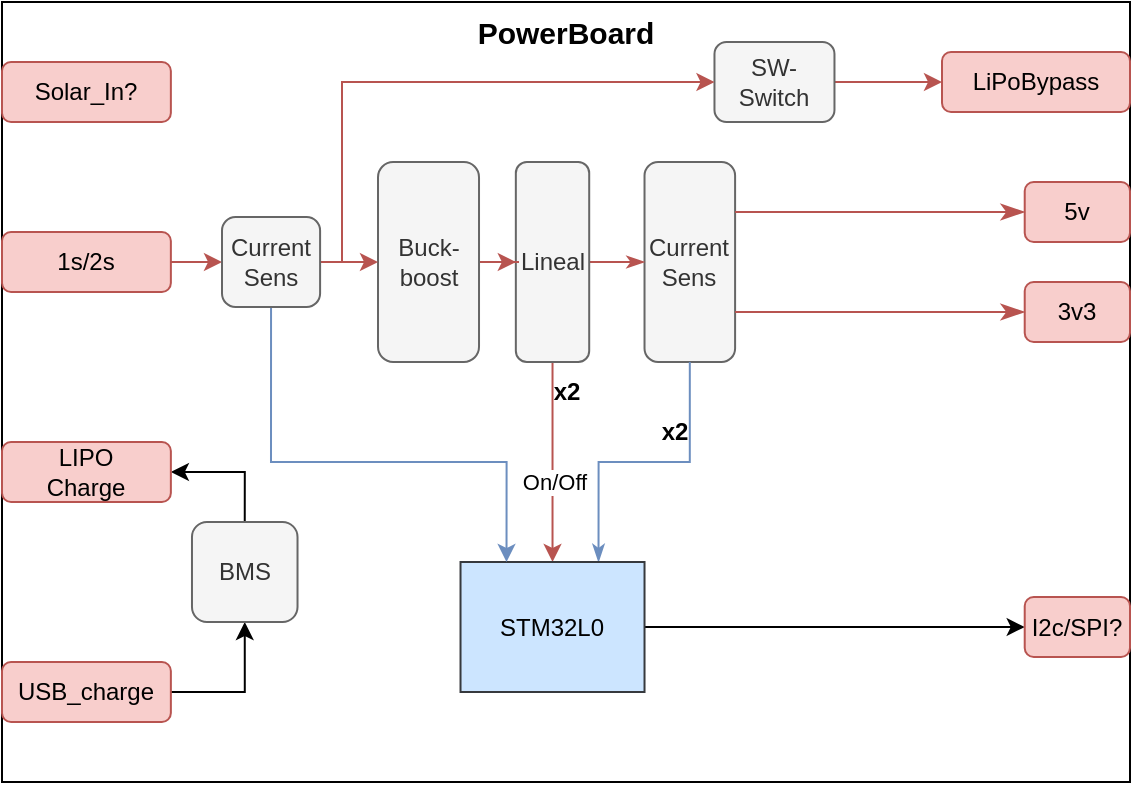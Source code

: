 <mxfile version="26.0.6">
  <diagram id="UOXN40VcB8J7U4mDUD6y" name="Página-1">
    <mxGraphModel dx="956" dy="530" grid="1" gridSize="10" guides="1" tooltips="1" connect="1" arrows="1" fold="1" page="1" pageScale="1" pageWidth="827" pageHeight="1169" math="0" shadow="0">
      <root>
        <mxCell id="0" />
        <mxCell id="1" parent="0" />
        <mxCell id="0vmlNwfWL53SqXTow_9W-1" value="PowerBoard" style="rounded=0;whiteSpace=wrap;html=1;container=1;verticalAlign=top;fontStyle=1;fontSize=15;" parent="1" vertex="1">
          <mxGeometry x="60" y="840" width="564" height="390" as="geometry">
            <mxRectangle x="100" y="940" width="288" height="170" as="alternateBounds" />
          </mxGeometry>
        </mxCell>
        <mxCell id="kVmouNj2UzlXap2N-P90-6" value="" style="edgeStyle=orthogonalEdgeStyle;rounded=0;orthogonalLoop=1;jettySize=auto;html=1;fillColor=#f8cecc;gradientColor=#ea6b66;strokeColor=#b85450;" edge="1" parent="0vmlNwfWL53SqXTow_9W-1" source="0vmlNwfWL53SqXTow_9W-4" target="kVmouNj2UzlXap2N-P90-4">
          <mxGeometry relative="1" as="geometry" />
        </mxCell>
        <mxCell id="0vmlNwfWL53SqXTow_9W-4" value="1s/2s" style="rounded=1;whiteSpace=wrap;html=1;fillColor=#f8cecc;strokeColor=#b85450;" parent="0vmlNwfWL53SqXTow_9W-1" vertex="1">
          <mxGeometry y="115" width="84.435" height="30" as="geometry" />
        </mxCell>
        <mxCell id="0vmlNwfWL53SqXTow_9W-5" value="5v" style="rounded=1;whiteSpace=wrap;html=1;fillColor=#f8cecc;strokeColor=#b85450;" parent="0vmlNwfWL53SqXTow_9W-1" vertex="1">
          <mxGeometry x="511.36" y="90" width="52.64" height="30" as="geometry" />
        </mxCell>
        <mxCell id="0vmlNwfWL53SqXTow_9W-6" value="3v3" style="rounded=1;whiteSpace=wrap;html=1;fillColor=#f8cecc;strokeColor=#b85450;" parent="0vmlNwfWL53SqXTow_9W-1" vertex="1">
          <mxGeometry x="511.36" y="140" width="52.64" height="30" as="geometry" />
        </mxCell>
        <mxCell id="0vmlNwfWL53SqXTow_9W-7" style="edgeStyle=orthogonalEdgeStyle;rounded=0;orthogonalLoop=1;jettySize=auto;html=1;exitX=1;exitY=0.5;exitDx=0;exitDy=0;entryX=0.5;entryY=1;entryDx=0;entryDy=0;" parent="0vmlNwfWL53SqXTow_9W-1" source="0vmlNwfWL53SqXTow_9W-8" target="0vmlNwfWL53SqXTow_9W-17" edge="1">
          <mxGeometry relative="1" as="geometry" />
        </mxCell>
        <mxCell id="0vmlNwfWL53SqXTow_9W-8" value="USB_charge" style="rounded=1;whiteSpace=wrap;html=1;fillColor=#f8cecc;strokeColor=#b85450;" parent="0vmlNwfWL53SqXTow_9W-1" vertex="1">
          <mxGeometry y="330" width="84.435" height="30" as="geometry" />
        </mxCell>
        <mxCell id="0vmlNwfWL53SqXTow_9W-10" value="Current&lt;div&gt;Sens&lt;/div&gt;" style="rounded=1;whiteSpace=wrap;html=1;fillColor=#f5f5f5;fontColor=#333333;strokeColor=#666666;" parent="0vmlNwfWL53SqXTow_9W-1" vertex="1">
          <mxGeometry x="321.26" y="80" width="45.29" height="100" as="geometry" />
        </mxCell>
        <mxCell id="0vmlNwfWL53SqXTow_9W-11" style="edgeStyle=none;curved=1;rounded=0;orthogonalLoop=1;jettySize=auto;html=1;entryX=0;entryY=0.5;entryDx=0;entryDy=0;fontFamily=Architects Daughter;fontSource=https%3A%2F%2Ffonts.googleapis.com%2Fcss%3Ffamily%3DArchitects%2BDaughter;fontSize=16;startSize=14;endArrow=classicThin;endSize=9;sourcePerimeterSpacing=8;targetPerimeterSpacing=8;endFill=1;fillColor=#f8cecc;strokeColor=#b85450;exitX=1;exitY=0.25;exitDx=0;exitDy=0;gradientColor=#ea6b66;" parent="0vmlNwfWL53SqXTow_9W-1" source="0vmlNwfWL53SqXTow_9W-10" target="0vmlNwfWL53SqXTow_9W-5" edge="1">
          <mxGeometry relative="1" as="geometry">
            <mxPoint x="391.04" y="115" as="sourcePoint" />
          </mxGeometry>
        </mxCell>
        <mxCell id="0vmlNwfWL53SqXTow_9W-12" style="edgeStyle=none;curved=1;rounded=0;orthogonalLoop=1;jettySize=auto;html=1;entryX=0;entryY=0.5;entryDx=0;entryDy=0;fontFamily=Architects Daughter;fontSource=https%3A%2F%2Ffonts.googleapis.com%2Fcss%3Ffamily%3DArchitects%2BDaughter;fontSize=16;startSize=14;endArrow=classicThin;endSize=9;sourcePerimeterSpacing=8;targetPerimeterSpacing=8;endFill=1;fillColor=#f8cecc;strokeColor=#b85450;exitX=1;exitY=0.75;exitDx=0;exitDy=0;gradientColor=#ea6b66;" parent="0vmlNwfWL53SqXTow_9W-1" source="0vmlNwfWL53SqXTow_9W-10" target="0vmlNwfWL53SqXTow_9W-6" edge="1">
          <mxGeometry relative="1" as="geometry">
            <mxPoint x="316.632" y="165" as="sourcePoint" />
          </mxGeometry>
        </mxCell>
        <mxCell id="0vmlNwfWL53SqXTow_9W-13" style="edgeStyle=orthogonalEdgeStyle;rounded=0;orthogonalLoop=1;jettySize=auto;html=1;exitX=0.5;exitY=1;exitDx=0;exitDy=0;fontFamily=Architects Daughter;fontSource=https%3A%2F%2Ffonts.googleapis.com%2Fcss%3Ffamily%3DArchitects%2BDaughter;fontSize=16;startSize=6;endArrow=classicThin;endSize=6;sourcePerimeterSpacing=8;targetPerimeterSpacing=8;endFill=1;entryX=0.75;entryY=0;entryDx=0;entryDy=0;fillColor=#dae8fc;strokeColor=#6c8ebf;gradientColor=#7ea6e0;" parent="0vmlNwfWL53SqXTow_9W-1" source="0vmlNwfWL53SqXTow_9W-10" target="kVmouNj2UzlXap2N-P90-1" edge="1">
          <mxGeometry relative="1" as="geometry">
            <mxPoint x="284.968" y="250.0" as="targetPoint" />
            <mxPoint x="240.64" y="181.12" as="sourcePoint" />
          </mxGeometry>
        </mxCell>
        <mxCell id="0vmlNwfWL53SqXTow_9W-14" value="" style="edgeStyle=none;curved=1;rounded=0;orthogonalLoop=1;jettySize=auto;html=1;fontFamily=Architects Daughter;fontSource=https%3A%2F%2Ffonts.googleapis.com%2Fcss%3Ffamily%3DArchitects%2BDaughter;fontSize=16;endArrow=classicThin;sourcePerimeterSpacing=8;targetPerimeterSpacing=8;endFill=1;entryX=0;entryY=0.5;entryDx=0;entryDy=0;exitX=1;exitY=0.5;exitDx=0;exitDy=0;fillColor=#f8cecc;strokeColor=#b85450;gradientColor=#ea6b66;" parent="0vmlNwfWL53SqXTow_9W-1" source="0vmlNwfWL53SqXTow_9W-15" target="0vmlNwfWL53SqXTow_9W-10" edge="1">
          <mxGeometry relative="1" as="geometry" />
        </mxCell>
        <mxCell id="kVmouNj2UzlXap2N-P90-2" style="edgeStyle=orthogonalEdgeStyle;rounded=0;orthogonalLoop=1;jettySize=auto;html=1;exitX=0.5;exitY=1;exitDx=0;exitDy=0;entryX=0.5;entryY=0;entryDx=0;entryDy=0;fillColor=#f8cecc;strokeColor=#b85450;gradientColor=#ea6b66;" edge="1" parent="0vmlNwfWL53SqXTow_9W-1" source="0vmlNwfWL53SqXTow_9W-15" target="kVmouNj2UzlXap2N-P90-1">
          <mxGeometry relative="1" as="geometry" />
        </mxCell>
        <mxCell id="kVmouNj2UzlXap2N-P90-3" value="On/Off" style="edgeLabel;html=1;align=center;verticalAlign=middle;resizable=0;points=[];" vertex="1" connectable="0" parent="kVmouNj2UzlXap2N-P90-2">
          <mxGeometry x="0.191" relative="1" as="geometry">
            <mxPoint as="offset" />
          </mxGeometry>
        </mxCell>
        <mxCell id="0vmlNwfWL53SqXTow_9W-15" value="Lineal" style="rounded=1;whiteSpace=wrap;html=1;fillColor=#f5f5f5;fontColor=#333333;strokeColor=#666666;" parent="0vmlNwfWL53SqXTow_9W-1" vertex="1">
          <mxGeometry x="256.92" y="80" width="36.68" height="100" as="geometry" />
        </mxCell>
        <mxCell id="0vmlNwfWL53SqXTow_9W-16" style="edgeStyle=orthogonalEdgeStyle;rounded=0;orthogonalLoop=1;jettySize=auto;html=1;exitX=0.5;exitY=0;exitDx=0;exitDy=0;entryX=1;entryY=0.5;entryDx=0;entryDy=0;" parent="0vmlNwfWL53SqXTow_9W-1" source="0vmlNwfWL53SqXTow_9W-17" target="0vmlNwfWL53SqXTow_9W-18" edge="1">
          <mxGeometry relative="1" as="geometry" />
        </mxCell>
        <mxCell id="0vmlNwfWL53SqXTow_9W-17" value="BMS" style="rounded=1;whiteSpace=wrap;html=1;fillColor=#f5f5f5;fontColor=#333333;strokeColor=#666666;" parent="0vmlNwfWL53SqXTow_9W-1" vertex="1">
          <mxGeometry x="94.989" y="260" width="52.772" height="50" as="geometry" />
        </mxCell>
        <mxCell id="0vmlNwfWL53SqXTow_9W-18" value="LIPO&lt;div&gt;Charge&lt;/div&gt;" style="rounded=1;whiteSpace=wrap;html=1;fillColor=#f8cecc;strokeColor=#b85450;" parent="0vmlNwfWL53SqXTow_9W-1" vertex="1">
          <mxGeometry y="220" width="84.435" height="30" as="geometry" />
        </mxCell>
        <mxCell id="0vmlNwfWL53SqXTow_9W-19" value="" style="edgeStyle=orthogonalEdgeStyle;rounded=0;orthogonalLoop=1;jettySize=auto;html=1;fillColor=#f8cecc;strokeColor=#b85450;gradientColor=#ea6b66;" parent="0vmlNwfWL53SqXTow_9W-1" source="0vmlNwfWL53SqXTow_9W-20" target="0vmlNwfWL53SqXTow_9W-15" edge="1">
          <mxGeometry relative="1" as="geometry" />
        </mxCell>
        <mxCell id="0vmlNwfWL53SqXTow_9W-20" value="Buck-boost" style="rounded=1;whiteSpace=wrap;html=1;fillColor=#f5f5f5;fontColor=#333333;strokeColor=#666666;" parent="0vmlNwfWL53SqXTow_9W-1" vertex="1">
          <mxGeometry x="188" y="80" width="50.51" height="100" as="geometry" />
        </mxCell>
        <mxCell id="0vmlNwfWL53SqXTow_9W-35" value="LiPoBypass" style="rounded=1;whiteSpace=wrap;html=1;fillColor=#f8cecc;strokeColor=#b85450;" parent="0vmlNwfWL53SqXTow_9W-1" vertex="1">
          <mxGeometry x="470" y="25" width="94" height="30" as="geometry" />
        </mxCell>
        <mxCell id="0vmlNwfWL53SqXTow_9W-40" value="x2" style="text;html=1;align=center;verticalAlign=middle;resizable=0;points=[];autosize=1;strokeColor=none;fillColor=none;fontStyle=1" parent="0vmlNwfWL53SqXTow_9W-1" vertex="1">
          <mxGeometry x="262.0" y="180" width="40" height="30" as="geometry" />
        </mxCell>
        <mxCell id="0vmlNwfWL53SqXTow_9W-41" value="x2" style="text;html=1;align=center;verticalAlign=middle;resizable=0;points=[];autosize=1;strokeColor=none;fillColor=none;fontStyle=1" parent="0vmlNwfWL53SqXTow_9W-1" vertex="1">
          <mxGeometry x="316.24" y="200" width="40" height="30" as="geometry" />
        </mxCell>
        <mxCell id="0vmlNwfWL53SqXTow_9W-42" style="edgeStyle=orthogonalEdgeStyle;rounded=0;orthogonalLoop=1;jettySize=auto;html=1;exitX=1;exitY=0.5;exitDx=0;exitDy=0;entryX=0;entryY=0.5;entryDx=0;entryDy=0;fillColor=#f8cecc;gradientColor=#ea6b66;strokeColor=#b85450;" parent="0vmlNwfWL53SqXTow_9W-1" source="0vmlNwfWL53SqXTow_9W-43" target="0vmlNwfWL53SqXTow_9W-35" edge="1">
          <mxGeometry relative="1" as="geometry" />
        </mxCell>
        <mxCell id="0vmlNwfWL53SqXTow_9W-43" value="SW-Switch" style="rounded=1;whiteSpace=wrap;html=1;fillColor=#f5f5f5;fontColor=#333333;strokeColor=#666666;" parent="0vmlNwfWL53SqXTow_9W-1" vertex="1">
          <mxGeometry x="356.24" y="20" width="60" height="40" as="geometry" />
        </mxCell>
        <mxCell id="0vmlNwfWL53SqXTow_9W-44" value="Solar_In?" style="rounded=1;whiteSpace=wrap;html=1;fillColor=#f8cecc;strokeColor=#b85450;" parent="0vmlNwfWL53SqXTow_9W-1" vertex="1">
          <mxGeometry y="30" width="84.435" height="30" as="geometry" />
        </mxCell>
        <mxCell id="kVmouNj2UzlXap2N-P90-12" style="edgeStyle=orthogonalEdgeStyle;rounded=0;orthogonalLoop=1;jettySize=auto;html=1;exitX=1;exitY=0.5;exitDx=0;exitDy=0;entryX=0;entryY=0.5;entryDx=0;entryDy=0;" edge="1" parent="0vmlNwfWL53SqXTow_9W-1" source="kVmouNj2UzlXap2N-P90-1" target="kVmouNj2UzlXap2N-P90-11">
          <mxGeometry relative="1" as="geometry" />
        </mxCell>
        <mxCell id="kVmouNj2UzlXap2N-P90-1" value="STM32L0" style="rounded=0;whiteSpace=wrap;html=1;fillColor=#cce5ff;strokeColor=#36393d;" vertex="1" parent="0vmlNwfWL53SqXTow_9W-1">
          <mxGeometry x="229.26" y="280" width="92" height="65" as="geometry" />
        </mxCell>
        <mxCell id="kVmouNj2UzlXap2N-P90-7" style="edgeStyle=orthogonalEdgeStyle;rounded=0;orthogonalLoop=1;jettySize=auto;html=1;exitX=0.5;exitY=1;exitDx=0;exitDy=0;entryX=0.25;entryY=0;entryDx=0;entryDy=0;fillColor=#dae8fc;gradientColor=#7ea6e0;strokeColor=#6c8ebf;" edge="1" parent="0vmlNwfWL53SqXTow_9W-1" source="kVmouNj2UzlXap2N-P90-4" target="kVmouNj2UzlXap2N-P90-1">
          <mxGeometry relative="1" as="geometry">
            <Array as="points">
              <mxPoint x="135" y="230" />
              <mxPoint x="252" y="230" />
            </Array>
          </mxGeometry>
        </mxCell>
        <mxCell id="kVmouNj2UzlXap2N-P90-8" style="edgeStyle=orthogonalEdgeStyle;rounded=0;orthogonalLoop=1;jettySize=auto;html=1;exitX=1;exitY=0.5;exitDx=0;exitDy=0;entryX=0;entryY=0.5;entryDx=0;entryDy=0;fillColor=#f8cecc;gradientColor=#ea6b66;strokeColor=#b85450;" edge="1" parent="0vmlNwfWL53SqXTow_9W-1" source="kVmouNj2UzlXap2N-P90-4" target="0vmlNwfWL53SqXTow_9W-20">
          <mxGeometry relative="1" as="geometry">
            <Array as="points">
              <mxPoint x="170" y="130" />
              <mxPoint x="170" y="130" />
            </Array>
          </mxGeometry>
        </mxCell>
        <mxCell id="kVmouNj2UzlXap2N-P90-13" style="edgeStyle=orthogonalEdgeStyle;rounded=0;orthogonalLoop=1;jettySize=auto;html=1;exitX=1;exitY=0.5;exitDx=0;exitDy=0;entryX=0;entryY=0.5;entryDx=0;entryDy=0;fillColor=#f8cecc;gradientColor=#ea6b66;strokeColor=#b85450;" edge="1" parent="0vmlNwfWL53SqXTow_9W-1" source="kVmouNj2UzlXap2N-P90-4" target="0vmlNwfWL53SqXTow_9W-43">
          <mxGeometry relative="1" as="geometry">
            <Array as="points">
              <mxPoint x="170" y="130" />
              <mxPoint x="170" y="40" />
            </Array>
          </mxGeometry>
        </mxCell>
        <mxCell id="kVmouNj2UzlXap2N-P90-4" value="Current&lt;div&gt;Sens&lt;/div&gt;" style="rounded=1;whiteSpace=wrap;html=1;fillColor=#f5f5f5;fontColor=#333333;strokeColor=#666666;" vertex="1" parent="0vmlNwfWL53SqXTow_9W-1">
          <mxGeometry x="110.0" y="107.5" width="49.05" height="45" as="geometry" />
        </mxCell>
        <mxCell id="kVmouNj2UzlXap2N-P90-11" value="I2c/SPI?" style="rounded=1;whiteSpace=wrap;html=1;fillColor=#f8cecc;strokeColor=#b85450;" vertex="1" parent="0vmlNwfWL53SqXTow_9W-1">
          <mxGeometry x="511.36" y="297.5" width="52.64" height="30" as="geometry" />
        </mxCell>
      </root>
    </mxGraphModel>
  </diagram>
</mxfile>
